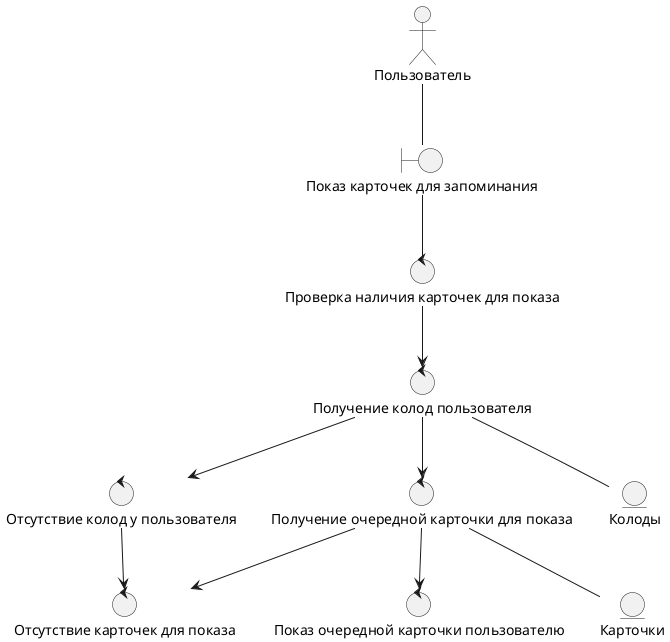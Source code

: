 @startuml
actor "Пользователь" as user
boundary "Показ карточек для запоминания" as show_cards
control "Проверка наличия карточек для показа" as check_cards
control "Отсутствие карточек для показа" as no_cards
control "Получение колод пользователя" as get_decks
control "Отсутствие колод у пользователя" as no_decks
control "Получение очередной карточки для показа" as check_cards_in_decks
control "Показ очередной карточки пользователю" as show_card
entity "Колоды" as decks
entity "Карточки" as cards

user -- show_cards
show_cards -- check_cards
check_cards --> get_decks
get_decks -- decks
get_decks --> no_decks
no_decks --> no_cards
get_decks --> check_cards_in_decks
check_cards_in_decks --> no_cards
check_cards_in_decks -- cards
check_cards_in_decks --> show_card
@enduml